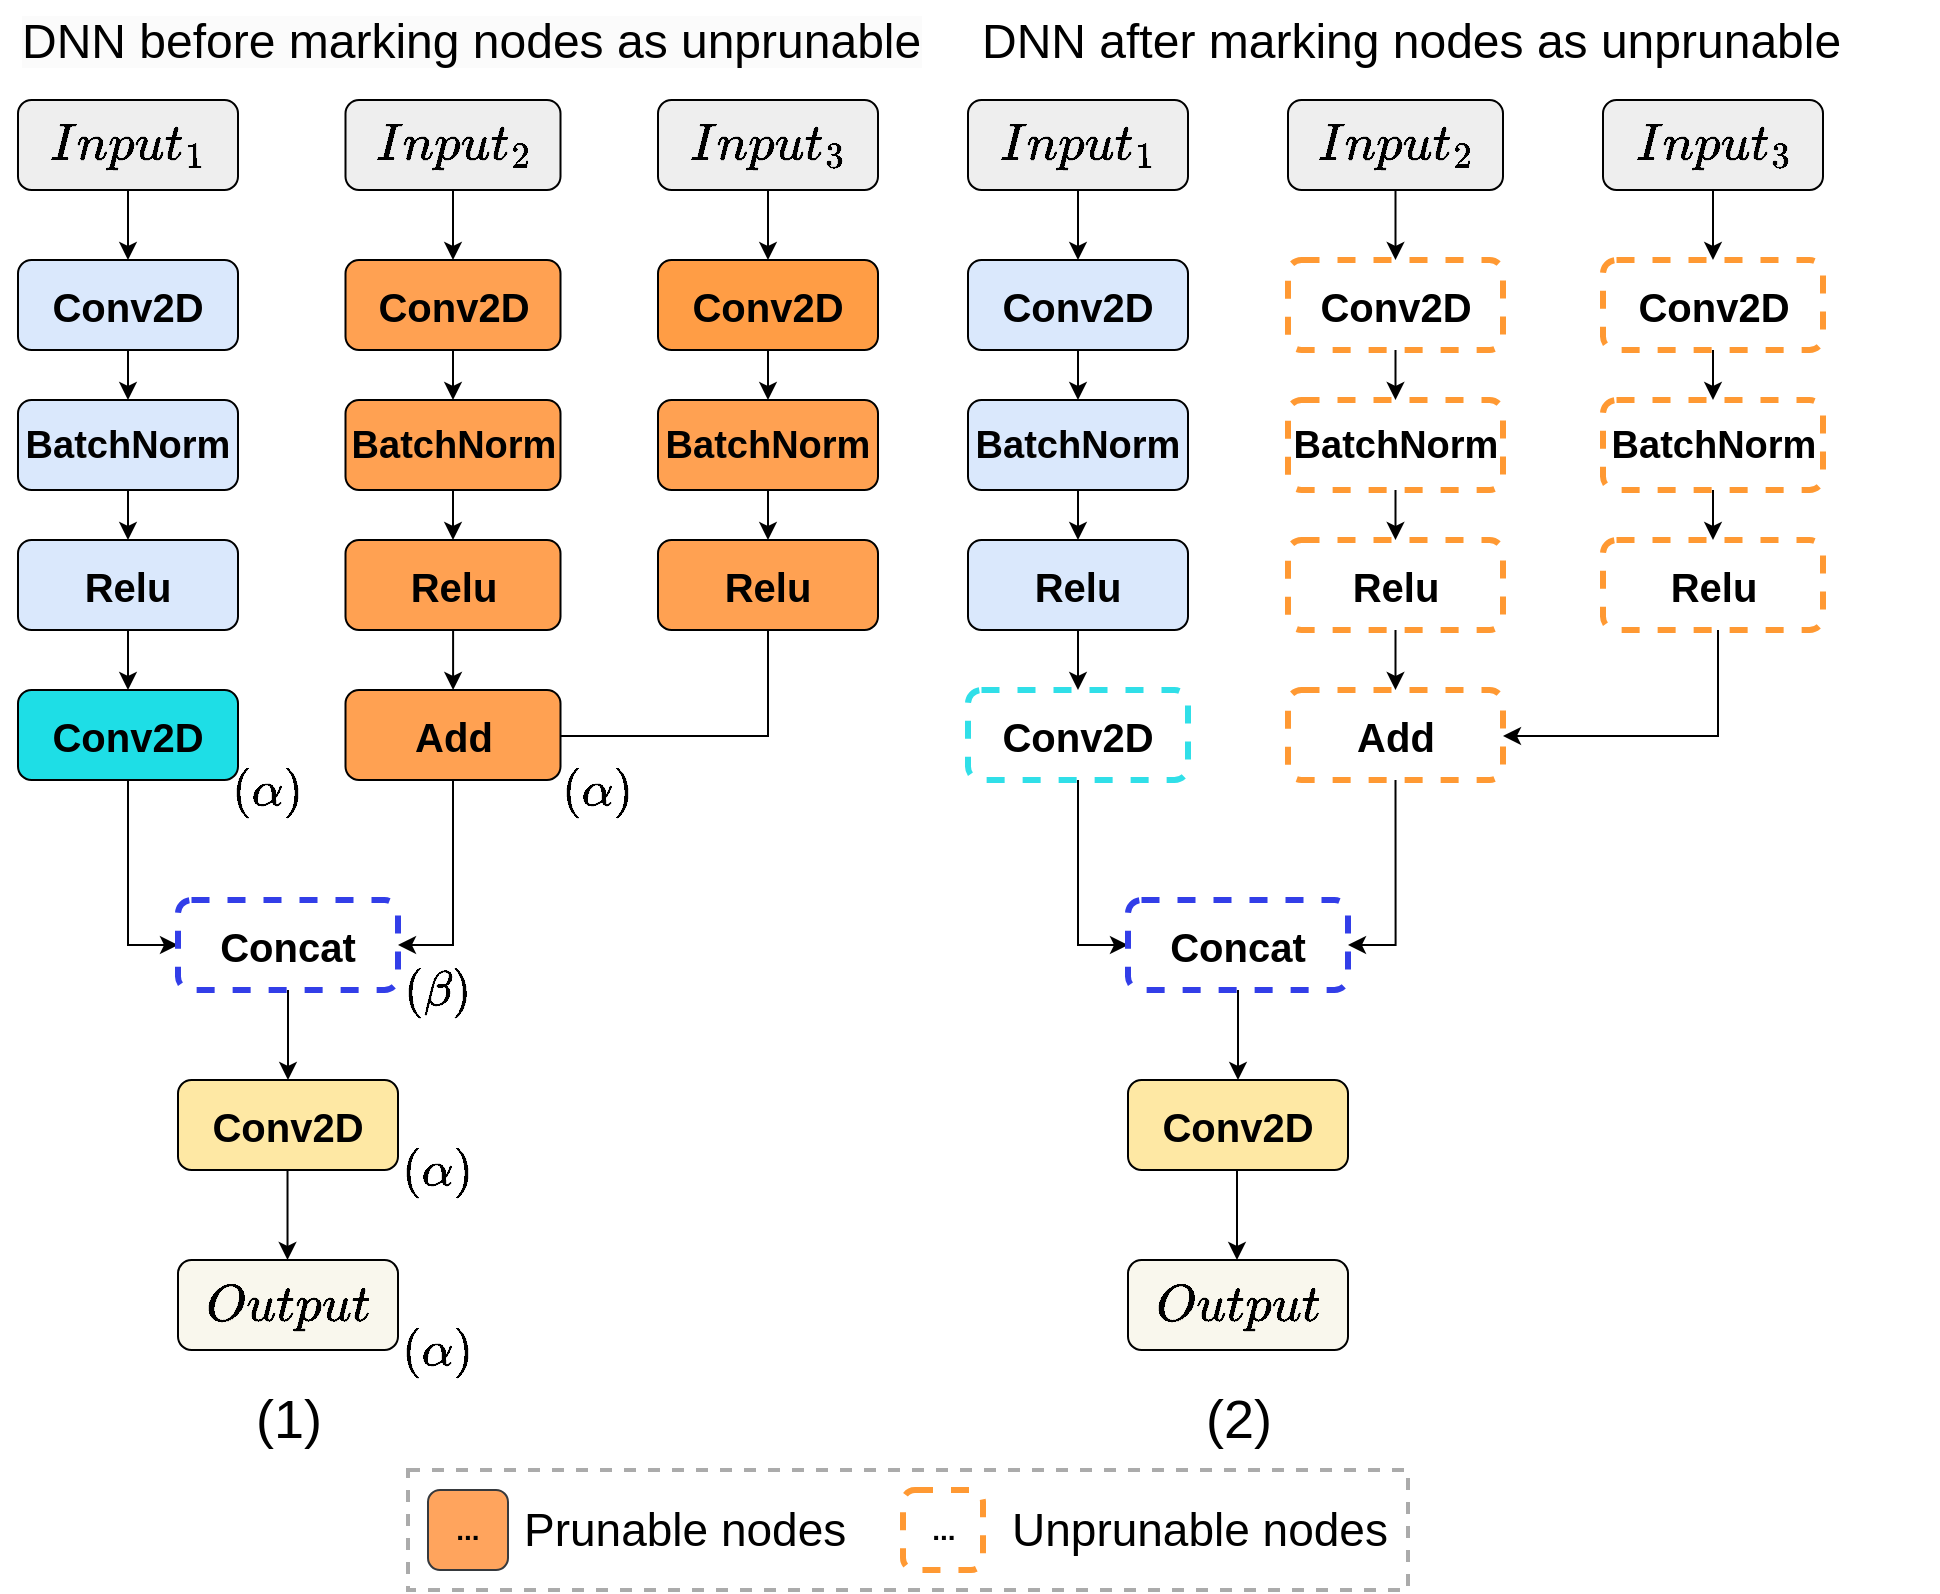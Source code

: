 <mxfile version="24.9.1">
  <diagram id="ZJDak00zEGOjQi6jF3bG" name="Page-2">
    <mxGraphModel dx="1179" dy="2231" grid="1" gridSize="10" guides="1" tooltips="1" connect="1" arrows="1" fold="1" page="1" pageScale="1" pageWidth="850" pageHeight="1100" math="1" shadow="0">
      <root>
        <mxCell id="0" />
        <mxCell id="1" parent="0" />
        <mxCell id="ZOJOGruup9VdM0CiwJ6L-7" value="" style="rounded=0;whiteSpace=wrap;html=1;dashed=1;strokeWidth=2;strokeColor=#ABABAB;" parent="1" vertex="1">
          <mxGeometry x="1270" y="725" width="500" height="60" as="geometry" />
        </mxCell>
        <mxCell id="_wHUnUOkOxb6r7a82sdS-2" style="edgeStyle=orthogonalEdgeStyle;rounded=0;orthogonalLoop=1;jettySize=auto;html=1;exitX=0.5;exitY=1;exitDx=0;exitDy=0;entryX=0.5;entryY=0;entryDx=0;entryDy=0;strokeColor=default;fontSize=22;" parent="1" source="_wHUnUOkOxb6r7a82sdS-3" target="_wHUnUOkOxb6r7a82sdS-5" edge="1">
          <mxGeometry relative="1" as="geometry" />
        </mxCell>
        <mxCell id="_wHUnUOkOxb6r7a82sdS-3" value="&lt;font style=&quot;font-size: 22px;&quot;&gt;&lt;b style=&quot;font-size: 22px;&quot;&gt;$$Input_1$$&lt;/b&gt;&lt;/font&gt;" style="rounded=1;whiteSpace=wrap;html=1;fillColor=#eeeeee;strokeColor=default;fontSize=22;" parent="1" vertex="1">
          <mxGeometry x="1075" y="40" width="110" height="45" as="geometry" />
        </mxCell>
        <mxCell id="_wHUnUOkOxb6r7a82sdS-4" style="edgeStyle=orthogonalEdgeStyle;rounded=0;orthogonalLoop=1;jettySize=auto;html=1;exitX=0.5;exitY=1;exitDx=0;exitDy=0;entryX=0.5;entryY=0;entryDx=0;entryDy=0;strokeColor=default;fontSize=22;" parent="1" source="_wHUnUOkOxb6r7a82sdS-5" target="_wHUnUOkOxb6r7a82sdS-7" edge="1">
          <mxGeometry relative="1" as="geometry" />
        </mxCell>
        <mxCell id="_wHUnUOkOxb6r7a82sdS-5" value="&lt;font style=&quot;font-size: 20px;&quot;&gt;&lt;b style=&quot;font-size: 20px;&quot;&gt;Conv2D&lt;/b&gt;&lt;/font&gt;" style="rounded=1;whiteSpace=wrap;html=1;fillColor=#dae8fc;strokeColor=default;fontSize=20;" parent="1" vertex="1">
          <mxGeometry x="1075" y="120" width="110" height="45" as="geometry" />
        </mxCell>
        <mxCell id="_wHUnUOkOxb6r7a82sdS-6" style="edgeStyle=orthogonalEdgeStyle;rounded=0;orthogonalLoop=1;jettySize=auto;html=1;exitX=0.5;exitY=1;exitDx=0;exitDy=0;entryX=0.5;entryY=0;entryDx=0;entryDy=0;strokeColor=default;fontSize=22;" parent="1" source="_wHUnUOkOxb6r7a82sdS-7" target="_wHUnUOkOxb6r7a82sdS-9" edge="1">
          <mxGeometry relative="1" as="geometry" />
        </mxCell>
        <mxCell id="_wHUnUOkOxb6r7a82sdS-7" value="&lt;font style=&quot;font-size: 19px;&quot;&gt;&lt;b style=&quot;font-size: 19px;&quot;&gt;BatchNorm&lt;/b&gt;&lt;/font&gt;" style="rounded=1;whiteSpace=wrap;html=1;fillColor=#dae8fc;strokeColor=default;fontSize=19;" parent="1" vertex="1">
          <mxGeometry x="1075" y="190" width="110" height="45" as="geometry" />
        </mxCell>
        <mxCell id="_wHUnUOkOxb6r7a82sdS-8" style="edgeStyle=orthogonalEdgeStyle;rounded=0;orthogonalLoop=1;jettySize=auto;html=1;entryX=0.5;entryY=0;entryDx=0;entryDy=0;strokeColor=default;" parent="1" source="_wHUnUOkOxb6r7a82sdS-9" target="_wHUnUOkOxb6r7a82sdS-11" edge="1">
          <mxGeometry relative="1" as="geometry" />
        </mxCell>
        <mxCell id="_wHUnUOkOxb6r7a82sdS-9" value="&lt;font style=&quot;font-size: 20px;&quot;&gt;&lt;b style=&quot;font-size: 20px;&quot;&gt;Relu&lt;/b&gt;&lt;/font&gt;" style="rounded=1;whiteSpace=wrap;html=1;fillColor=#dae8fc;strokeColor=default;fontSize=20;" parent="1" vertex="1">
          <mxGeometry x="1075" y="260" width="110" height="45" as="geometry" />
        </mxCell>
        <mxCell id="_wHUnUOkOxb6r7a82sdS-10" style="edgeStyle=orthogonalEdgeStyle;rounded=0;orthogonalLoop=1;jettySize=auto;html=1;entryX=0;entryY=0.5;entryDx=0;entryDy=0;" parent="1" source="_wHUnUOkOxb6r7a82sdS-11" target="_wHUnUOkOxb6r7a82sdS-13" edge="1">
          <mxGeometry relative="1" as="geometry" />
        </mxCell>
        <mxCell id="_wHUnUOkOxb6r7a82sdS-11" value="&lt;font style=&quot;font-size: 20px;&quot;&gt;&lt;b style=&quot;font-size: 20px;&quot;&gt;Conv2D&lt;/b&gt;&lt;/font&gt;" style="rounded=1;whiteSpace=wrap;html=1;fillColor=#1edee6;strokeColor=default;fontSize=20;" parent="1" vertex="1">
          <mxGeometry x="1075" y="335" width="110" height="45" as="geometry" />
        </mxCell>
        <mxCell id="_wHUnUOkOxb6r7a82sdS-12" style="edgeStyle=orthogonalEdgeStyle;rounded=0;orthogonalLoop=1;jettySize=auto;html=1;entryX=0.5;entryY=0;entryDx=0;entryDy=0;" parent="1" source="_wHUnUOkOxb6r7a82sdS-13" edge="1">
          <mxGeometry relative="1" as="geometry">
            <mxPoint x="1210" y="530" as="targetPoint" />
          </mxGeometry>
        </mxCell>
        <mxCell id="_wHUnUOkOxb6r7a82sdS-13" value="&lt;font style=&quot;font-size: 20px;&quot;&gt;&lt;b style=&quot;font-size: 20px;&quot;&gt;Concat&lt;/b&gt;&lt;/font&gt;" style="rounded=1;whiteSpace=wrap;html=1;fillColor=none;strokeColor=#323ee8;strokeWidth=3;dashed=1;fontSize=20;" parent="1" vertex="1">
          <mxGeometry x="1155" y="440" width="110" height="45" as="geometry" />
        </mxCell>
        <mxCell id="_wHUnUOkOxb6r7a82sdS-14" style="edgeStyle=orthogonalEdgeStyle;rounded=0;orthogonalLoop=1;jettySize=auto;html=1;exitX=0.5;exitY=1;exitDx=0;exitDy=0;entryX=0.5;entryY=0;entryDx=0;entryDy=0;strokeColor=default;fontSize=22;" parent="1" source="_wHUnUOkOxb6r7a82sdS-15" target="_wHUnUOkOxb6r7a82sdS-17" edge="1">
          <mxGeometry relative="1" as="geometry" />
        </mxCell>
        <mxCell id="_wHUnUOkOxb6r7a82sdS-15" value="&lt;font style=&quot;font-size: 22px;&quot;&gt;&lt;b style=&quot;font-size: 22px;&quot;&gt;$$Input_2$$&lt;/b&gt;&lt;/font&gt;" style="rounded=1;whiteSpace=wrap;html=1;fillColor=#eeeeee;strokeColor=default;fontSize=22;" parent="1" vertex="1">
          <mxGeometry x="1238.75" y="40" width="107.5" height="45" as="geometry" />
        </mxCell>
        <mxCell id="_wHUnUOkOxb6r7a82sdS-16" style="edgeStyle=orthogonalEdgeStyle;rounded=0;orthogonalLoop=1;jettySize=auto;html=1;exitX=0.5;exitY=1;exitDx=0;exitDy=0;entryX=0.5;entryY=0;entryDx=0;entryDy=0;strokeColor=default;fontSize=22;" parent="1" source="_wHUnUOkOxb6r7a82sdS-17" target="_wHUnUOkOxb6r7a82sdS-19" edge="1">
          <mxGeometry relative="1" as="geometry" />
        </mxCell>
        <mxCell id="_wHUnUOkOxb6r7a82sdS-17" value="&lt;font style=&quot;font-size: 20px;&quot;&gt;&lt;b style=&quot;font-size: 20px;&quot;&gt;Conv2D&lt;/b&gt;&lt;/font&gt;" style="rounded=1;whiteSpace=wrap;html=1;fillColor=#ffa152;strokeColor=default;fontSize=20;" parent="1" vertex="1">
          <mxGeometry x="1238.75" y="120" width="107.5" height="45" as="geometry" />
        </mxCell>
        <mxCell id="_wHUnUOkOxb6r7a82sdS-18" style="edgeStyle=orthogonalEdgeStyle;rounded=0;orthogonalLoop=1;jettySize=auto;html=1;exitX=0.5;exitY=1;exitDx=0;exitDy=0;entryX=0.5;entryY=0;entryDx=0;entryDy=0;strokeColor=default;fontSize=22;" parent="1" source="_wHUnUOkOxb6r7a82sdS-19" target="_wHUnUOkOxb6r7a82sdS-21" edge="1">
          <mxGeometry relative="1" as="geometry" />
        </mxCell>
        <mxCell id="_wHUnUOkOxb6r7a82sdS-19" value="&lt;font style=&quot;font-size: 19px;&quot;&gt;&lt;b style=&quot;font-size: 19px;&quot;&gt;BatchNorm&lt;/b&gt;&lt;/font&gt;" style="rounded=1;whiteSpace=wrap;html=1;fillColor=#ffa152;strokeColor=default;fontSize=19;" parent="1" vertex="1">
          <mxGeometry x="1238.75" y="190" width="107.5" height="45" as="geometry" />
        </mxCell>
        <mxCell id="_wHUnUOkOxb6r7a82sdS-20" style="edgeStyle=orthogonalEdgeStyle;rounded=0;orthogonalLoop=1;jettySize=auto;html=1;strokeColor=default;" parent="1" source="_wHUnUOkOxb6r7a82sdS-21" target="_wHUnUOkOxb6r7a82sdS-31" edge="1">
          <mxGeometry relative="1" as="geometry">
            <mxPoint x="1292.5" y="345" as="targetPoint" />
          </mxGeometry>
        </mxCell>
        <mxCell id="_wHUnUOkOxb6r7a82sdS-21" value="&lt;font style=&quot;font-size: 20px;&quot;&gt;&lt;b style=&quot;font-size: 20px;&quot;&gt;Relu&lt;/b&gt;&lt;/font&gt;" style="rounded=1;whiteSpace=wrap;html=1;fillColor=#ffa152;strokeColor=default;fontSize=20;" parent="1" vertex="1">
          <mxGeometry x="1238.75" y="260" width="107.5" height="45" as="geometry" />
        </mxCell>
        <mxCell id="_wHUnUOkOxb6r7a82sdS-22" style="edgeStyle=orthogonalEdgeStyle;rounded=0;orthogonalLoop=1;jettySize=auto;html=1;exitX=0.5;exitY=1;exitDx=0;exitDy=0;entryX=0.5;entryY=0;entryDx=0;entryDy=0;strokeColor=default;fontSize=22;" parent="1" source="_wHUnUOkOxb6r7a82sdS-23" target="_wHUnUOkOxb6r7a82sdS-25" edge="1">
          <mxGeometry relative="1" as="geometry" />
        </mxCell>
        <mxCell id="_wHUnUOkOxb6r7a82sdS-23" value="&lt;font style=&quot;font-size: 22px;&quot;&gt;&lt;b style=&quot;font-size: 22px;&quot;&gt;$$Input_3$$&lt;/b&gt;&lt;/font&gt;" style="rounded=1;whiteSpace=wrap;html=1;fillColor=#eeeeee;strokeColor=default;fontSize=22;" parent="1" vertex="1">
          <mxGeometry x="1395" y="40" width="110" height="45" as="geometry" />
        </mxCell>
        <mxCell id="_wHUnUOkOxb6r7a82sdS-24" style="edgeStyle=orthogonalEdgeStyle;rounded=0;orthogonalLoop=1;jettySize=auto;html=1;exitX=0.5;exitY=1;exitDx=0;exitDy=0;entryX=0.5;entryY=0;entryDx=0;entryDy=0;strokeColor=default;fontSize=22;" parent="1" source="_wHUnUOkOxb6r7a82sdS-25" target="_wHUnUOkOxb6r7a82sdS-27" edge="1">
          <mxGeometry relative="1" as="geometry" />
        </mxCell>
        <mxCell id="_wHUnUOkOxb6r7a82sdS-25" value="&lt;font style=&quot;font-size: 20px;&quot;&gt;&lt;b style=&quot;font-size: 20px;&quot;&gt;Conv2D&lt;/b&gt;&lt;/font&gt;" style="rounded=1;whiteSpace=wrap;html=1;fillColor=#ff9d45;strokeColor=default;fontSize=20;" parent="1" vertex="1">
          <mxGeometry x="1395" y="120" width="110" height="45" as="geometry" />
        </mxCell>
        <mxCell id="_wHUnUOkOxb6r7a82sdS-26" style="edgeStyle=orthogonalEdgeStyle;rounded=0;orthogonalLoop=1;jettySize=auto;html=1;exitX=0.5;exitY=1;exitDx=0;exitDy=0;entryX=0.5;entryY=0;entryDx=0;entryDy=0;strokeColor=default;fontSize=22;" parent="1" source="_wHUnUOkOxb6r7a82sdS-27" target="_wHUnUOkOxb6r7a82sdS-29" edge="1">
          <mxGeometry relative="1" as="geometry" />
        </mxCell>
        <mxCell id="_wHUnUOkOxb6r7a82sdS-27" value="&lt;font style=&quot;font-size: 19px;&quot;&gt;&lt;b style=&quot;font-size: 19px;&quot;&gt;BatchNorm&lt;/b&gt;&lt;/font&gt;" style="rounded=1;whiteSpace=wrap;html=1;fillColor=#ffa152;strokeColor=default;fontSize=19;" parent="1" vertex="1">
          <mxGeometry x="1395" y="190" width="110" height="45" as="geometry" />
        </mxCell>
        <mxCell id="_wHUnUOkOxb6r7a82sdS-28" style="edgeStyle=orthogonalEdgeStyle;rounded=0;orthogonalLoop=1;jettySize=auto;html=1;entryX=1;entryY=0.5;entryDx=0;entryDy=0;strokeColor=default;" parent="1" source="_wHUnUOkOxb6r7a82sdS-29" target="_wHUnUOkOxb6r7a82sdS-31" edge="1">
          <mxGeometry relative="1" as="geometry">
            <mxPoint x="1305" y="357.5" as="targetPoint" />
            <Array as="points">
              <mxPoint x="1450" y="358" />
              <mxPoint x="1343" y="358" />
            </Array>
          </mxGeometry>
        </mxCell>
        <mxCell id="_wHUnUOkOxb6r7a82sdS-29" value="&lt;font style=&quot;font-size: 20px;&quot;&gt;&lt;b style=&quot;font-size: 20px;&quot;&gt;Relu&lt;/b&gt;&lt;/font&gt;" style="rounded=1;whiteSpace=wrap;html=1;fillColor=#ffa152;strokeColor=default;fontSize=20;" parent="1" vertex="1">
          <mxGeometry x="1395" y="260" width="110" height="45" as="geometry" />
        </mxCell>
        <mxCell id="_wHUnUOkOxb6r7a82sdS-30" style="edgeStyle=orthogonalEdgeStyle;rounded=0;orthogonalLoop=1;jettySize=auto;html=1;exitX=0.5;exitY=1;exitDx=0;exitDy=0;entryX=1;entryY=0.5;entryDx=0;entryDy=0;" parent="1" source="_wHUnUOkOxb6r7a82sdS-31" target="_wHUnUOkOxb6r7a82sdS-13" edge="1">
          <mxGeometry relative="1" as="geometry" />
        </mxCell>
        <mxCell id="_wHUnUOkOxb6r7a82sdS-31" value="&lt;font style=&quot;font-size: 20px;&quot;&gt;&lt;b style=&quot;font-size: 20px;&quot;&gt;Add&lt;/b&gt;&lt;/font&gt;" style="rounded=1;whiteSpace=wrap;html=1;fillColor=#ffa152;strokeColor=default;fontSize=20;" parent="1" vertex="1">
          <mxGeometry x="1238.75" y="335" width="107.5" height="45" as="geometry" />
        </mxCell>
        <mxCell id="JLplLcuvt1eEUsk-3vQW-2" style="edgeStyle=orthogonalEdgeStyle;rounded=0;orthogonalLoop=1;jettySize=auto;html=1;exitX=0.5;exitY=1;exitDx=0;exitDy=0;entryX=0.5;entryY=0;entryDx=0;entryDy=0;fontSize=22;" parent="1" source="JLplLcuvt1eEUsk-3vQW-3" target="JLplLcuvt1eEUsk-3vQW-5" edge="1">
          <mxGeometry relative="1" as="geometry" />
        </mxCell>
        <mxCell id="JLplLcuvt1eEUsk-3vQW-3" value="&lt;font style=&quot;font-size: 22px;&quot;&gt;&lt;b style=&quot;font-size: 22px;&quot;&gt;$$Input_1$$&lt;/b&gt;&lt;/font&gt;" style="rounded=1;whiteSpace=wrap;html=1;fillColor=#eeeeee;strokeColor=default;fontSize=22;" parent="1" vertex="1">
          <mxGeometry x="1550" y="40" width="110" height="45" as="geometry" />
        </mxCell>
        <mxCell id="JLplLcuvt1eEUsk-3vQW-4" style="edgeStyle=orthogonalEdgeStyle;rounded=0;orthogonalLoop=1;jettySize=auto;html=1;exitX=0.5;exitY=1;exitDx=0;exitDy=0;entryX=0.5;entryY=0;entryDx=0;entryDy=0;fontSize=22;" parent="1" source="JLplLcuvt1eEUsk-3vQW-5" target="JLplLcuvt1eEUsk-3vQW-7" edge="1">
          <mxGeometry relative="1" as="geometry" />
        </mxCell>
        <mxCell id="JLplLcuvt1eEUsk-3vQW-5" value="&lt;font style=&quot;font-size: 20px;&quot;&gt;&lt;b style=&quot;font-size: 20px;&quot;&gt;Conv2D&lt;/b&gt;&lt;/font&gt;" style="rounded=1;whiteSpace=wrap;html=1;fillColor=#dae8fc;strokeColor=default;fontSize=20;" parent="1" vertex="1">
          <mxGeometry x="1550" y="120" width="110" height="45" as="geometry" />
        </mxCell>
        <mxCell id="JLplLcuvt1eEUsk-3vQW-6" style="edgeStyle=orthogonalEdgeStyle;rounded=0;orthogonalLoop=1;jettySize=auto;html=1;exitX=0.5;exitY=1;exitDx=0;exitDy=0;entryX=0.5;entryY=0;entryDx=0;entryDy=0;fontSize=22;" parent="1" source="JLplLcuvt1eEUsk-3vQW-7" target="JLplLcuvt1eEUsk-3vQW-9" edge="1">
          <mxGeometry relative="1" as="geometry" />
        </mxCell>
        <mxCell id="JLplLcuvt1eEUsk-3vQW-7" value="&lt;font style=&quot;font-size: 19px;&quot;&gt;&lt;b style=&quot;font-size: 19px;&quot;&gt;BatchNorm&lt;/b&gt;&lt;/font&gt;" style="rounded=1;whiteSpace=wrap;html=1;fillColor=#dae8fc;strokeColor=default;fontSize=19;" parent="1" vertex="1">
          <mxGeometry x="1550" y="190" width="110" height="45" as="geometry" />
        </mxCell>
        <mxCell id="JLplLcuvt1eEUsk-3vQW-8" style="edgeStyle=orthogonalEdgeStyle;rounded=0;orthogonalLoop=1;jettySize=auto;html=1;entryX=0.5;entryY=0;entryDx=0;entryDy=0;" parent="1" source="JLplLcuvt1eEUsk-3vQW-9" target="JLplLcuvt1eEUsk-3vQW-11" edge="1">
          <mxGeometry relative="1" as="geometry" />
        </mxCell>
        <mxCell id="JLplLcuvt1eEUsk-3vQW-9" value="&lt;font style=&quot;font-size: 20px;&quot;&gt;&lt;b style=&quot;font-size: 20px;&quot;&gt;Relu&lt;/b&gt;&lt;/font&gt;" style="rounded=1;whiteSpace=wrap;html=1;fillColor=#dae8fc;strokeColor=default;fontSize=20;" parent="1" vertex="1">
          <mxGeometry x="1550" y="260" width="110" height="45" as="geometry" />
        </mxCell>
        <mxCell id="JLplLcuvt1eEUsk-3vQW-10" style="edgeStyle=orthogonalEdgeStyle;rounded=0;orthogonalLoop=1;jettySize=auto;html=1;entryX=0;entryY=0.5;entryDx=0;entryDy=0;" parent="1" source="JLplLcuvt1eEUsk-3vQW-11" target="JLplLcuvt1eEUsk-3vQW-13" edge="1">
          <mxGeometry relative="1" as="geometry" />
        </mxCell>
        <mxCell id="JLplLcuvt1eEUsk-3vQW-11" value="&lt;font style=&quot;font-size: 20px;&quot;&gt;&lt;b style=&quot;font-size: 20px;&quot;&gt;Conv2D&lt;/b&gt;&lt;/font&gt;" style="rounded=1;whiteSpace=wrap;html=1;fillColor=none;strokeColor=#30dfe8;strokeWidth=3;dashed=1;fontSize=20;" parent="1" vertex="1">
          <mxGeometry x="1550" y="335" width="110" height="45" as="geometry" />
        </mxCell>
        <mxCell id="JLplLcuvt1eEUsk-3vQW-12" style="edgeStyle=orthogonalEdgeStyle;rounded=0;orthogonalLoop=1;jettySize=auto;html=1;entryX=0.5;entryY=0;entryDx=0;entryDy=0;" parent="1" source="JLplLcuvt1eEUsk-3vQW-13" edge="1">
          <mxGeometry relative="1" as="geometry">
            <mxPoint x="1685" y="530" as="targetPoint" />
          </mxGeometry>
        </mxCell>
        <mxCell id="JLplLcuvt1eEUsk-3vQW-13" value="&lt;font style=&quot;font-size: 20px;&quot;&gt;&lt;b style=&quot;font-size: 20px;&quot;&gt;Concat&lt;/b&gt;&lt;/font&gt;" style="rounded=1;whiteSpace=wrap;html=1;fillColor=none;strokeColor=#323ee8;dashed=1;strokeWidth=3;fontSize=20;" parent="1" vertex="1">
          <mxGeometry x="1630" y="440" width="110" height="45" as="geometry" />
        </mxCell>
        <mxCell id="JLplLcuvt1eEUsk-3vQW-14" style="edgeStyle=orthogonalEdgeStyle;rounded=0;orthogonalLoop=1;jettySize=auto;html=1;exitX=0.5;exitY=1;exitDx=0;exitDy=0;entryX=0.5;entryY=0;entryDx=0;entryDy=0;fontSize=22;" parent="1" source="JLplLcuvt1eEUsk-3vQW-15" target="JLplLcuvt1eEUsk-3vQW-17" edge="1">
          <mxGeometry relative="1" as="geometry" />
        </mxCell>
        <mxCell id="JLplLcuvt1eEUsk-3vQW-15" value="&lt;font style=&quot;font-size: 22px;&quot;&gt;&lt;b style=&quot;font-size: 22px;&quot;&gt;$$Input_2$$&lt;/b&gt;&lt;/font&gt;" style="rounded=1;whiteSpace=wrap;html=1;fillColor=#eeeeee;strokeColor=default;fontSize=22;" parent="1" vertex="1">
          <mxGeometry x="1710" y="40" width="107.5" height="45" as="geometry" />
        </mxCell>
        <mxCell id="JLplLcuvt1eEUsk-3vQW-16" style="edgeStyle=orthogonalEdgeStyle;rounded=0;orthogonalLoop=1;jettySize=auto;html=1;exitX=0.5;exitY=1;exitDx=0;exitDy=0;entryX=0.5;entryY=0;entryDx=0;entryDy=0;fontSize=22;" parent="1" source="JLplLcuvt1eEUsk-3vQW-17" target="JLplLcuvt1eEUsk-3vQW-19" edge="1">
          <mxGeometry relative="1" as="geometry" />
        </mxCell>
        <mxCell id="JLplLcuvt1eEUsk-3vQW-17" value="&lt;font style=&quot;font-size: 20px;&quot;&gt;&lt;b style=&quot;font-size: 20px;&quot;&gt;Conv2D&lt;/b&gt;&lt;/font&gt;" style="rounded=1;whiteSpace=wrap;html=1;fillColor=none;strokeColor=#FF9933;dashed=1;strokeWidth=3;fontSize=20;" parent="1" vertex="1">
          <mxGeometry x="1710" y="120" width="107.5" height="45" as="geometry" />
        </mxCell>
        <mxCell id="JLplLcuvt1eEUsk-3vQW-18" style="edgeStyle=orthogonalEdgeStyle;rounded=0;orthogonalLoop=1;jettySize=auto;html=1;exitX=0.5;exitY=1;exitDx=0;exitDy=0;entryX=0.5;entryY=0;entryDx=0;entryDy=0;fontSize=22;" parent="1" source="JLplLcuvt1eEUsk-3vQW-19" target="JLplLcuvt1eEUsk-3vQW-21" edge="1">
          <mxGeometry relative="1" as="geometry" />
        </mxCell>
        <mxCell id="JLplLcuvt1eEUsk-3vQW-19" value="&lt;font style=&quot;font-size: 19px;&quot;&gt;&lt;b style=&quot;font-size: 19px;&quot;&gt;BatchNorm&lt;/b&gt;&lt;/font&gt;" style="rounded=1;whiteSpace=wrap;html=1;fillColor=none;strokeColor=#FF9933;dashed=1;strokeWidth=3;fontSize=19;" parent="1" vertex="1">
          <mxGeometry x="1710" y="190" width="107.5" height="45" as="geometry" />
        </mxCell>
        <mxCell id="JLplLcuvt1eEUsk-3vQW-20" style="edgeStyle=orthogonalEdgeStyle;rounded=0;orthogonalLoop=1;jettySize=auto;html=1;" parent="1" source="JLplLcuvt1eEUsk-3vQW-21" target="JLplLcuvt1eEUsk-3vQW-31" edge="1">
          <mxGeometry relative="1" as="geometry">
            <mxPoint x="1767.5" y="345" as="targetPoint" />
          </mxGeometry>
        </mxCell>
        <mxCell id="JLplLcuvt1eEUsk-3vQW-21" value="&lt;font style=&quot;font-size: 20px;&quot;&gt;&lt;b style=&quot;font-size: 20px;&quot;&gt;Relu&lt;/b&gt;&lt;/font&gt;" style="rounded=1;whiteSpace=wrap;html=1;fillColor=none;strokeColor=#FF9933;dashed=1;strokeWidth=3;fontSize=20;" parent="1" vertex="1">
          <mxGeometry x="1710" y="260" width="107.5" height="45" as="geometry" />
        </mxCell>
        <mxCell id="JLplLcuvt1eEUsk-3vQW-22" style="edgeStyle=orthogonalEdgeStyle;rounded=0;orthogonalLoop=1;jettySize=auto;html=1;exitX=0.5;exitY=1;exitDx=0;exitDy=0;entryX=0.5;entryY=0;entryDx=0;entryDy=0;fontSize=22;" parent="1" source="JLplLcuvt1eEUsk-3vQW-23" target="JLplLcuvt1eEUsk-3vQW-25" edge="1">
          <mxGeometry relative="1" as="geometry" />
        </mxCell>
        <mxCell id="JLplLcuvt1eEUsk-3vQW-23" value="&lt;font style=&quot;font-size: 22px;&quot;&gt;&lt;b style=&quot;font-size: 22px;&quot;&gt;$$Input_3$$&lt;/b&gt;&lt;/font&gt;" style="rounded=1;whiteSpace=wrap;html=1;fillColor=#eeeeee;strokeColor=default;fontSize=22;" parent="1" vertex="1">
          <mxGeometry x="1867.5" y="40" width="110" height="45" as="geometry" />
        </mxCell>
        <mxCell id="JLplLcuvt1eEUsk-3vQW-24" style="edgeStyle=orthogonalEdgeStyle;rounded=0;orthogonalLoop=1;jettySize=auto;html=1;exitX=0.5;exitY=1;exitDx=0;exitDy=0;entryX=0.5;entryY=0;entryDx=0;entryDy=0;fontSize=22;" parent="1" source="JLplLcuvt1eEUsk-3vQW-25" target="JLplLcuvt1eEUsk-3vQW-27" edge="1">
          <mxGeometry relative="1" as="geometry" />
        </mxCell>
        <mxCell id="JLplLcuvt1eEUsk-3vQW-25" value="&lt;font style=&quot;font-size: 20px;&quot;&gt;&lt;b style=&quot;font-size: 20px;&quot;&gt;Conv2D&lt;/b&gt;&lt;/font&gt;" style="rounded=1;whiteSpace=wrap;html=1;fillColor=none;strokeColor=#FF9933;dashed=1;strokeWidth=3;fontSize=20;" parent="1" vertex="1">
          <mxGeometry x="1867.5" y="120" width="110" height="45" as="geometry" />
        </mxCell>
        <mxCell id="JLplLcuvt1eEUsk-3vQW-26" style="edgeStyle=orthogonalEdgeStyle;rounded=0;orthogonalLoop=1;jettySize=auto;html=1;exitX=0.5;exitY=1;exitDx=0;exitDy=0;entryX=0.5;entryY=0;entryDx=0;entryDy=0;fontSize=22;" parent="1" source="JLplLcuvt1eEUsk-3vQW-27" target="JLplLcuvt1eEUsk-3vQW-29" edge="1">
          <mxGeometry relative="1" as="geometry" />
        </mxCell>
        <mxCell id="JLplLcuvt1eEUsk-3vQW-27" value="&lt;font style=&quot;font-size: 19px;&quot;&gt;&lt;b style=&quot;font-size: 19px;&quot;&gt;BatchNorm&lt;/b&gt;&lt;/font&gt;" style="rounded=1;whiteSpace=wrap;html=1;fillColor=none;strokeColor=#FF9933;dashed=1;strokeWidth=3;fontSize=19;" parent="1" vertex="1">
          <mxGeometry x="1867.5" y="190" width="110" height="45" as="geometry" />
        </mxCell>
        <mxCell id="JLplLcuvt1eEUsk-3vQW-28" style="edgeStyle=orthogonalEdgeStyle;rounded=0;orthogonalLoop=1;jettySize=auto;html=1;entryX=1;entryY=0.5;entryDx=0;entryDy=0;" parent="1" source="JLplLcuvt1eEUsk-3vQW-29" target="JLplLcuvt1eEUsk-3vQW-31" edge="1">
          <mxGeometry relative="1" as="geometry">
            <mxPoint x="1780" y="357.5" as="targetPoint" />
            <Array as="points">
              <mxPoint x="1925" y="358" />
              <mxPoint x="1818" y="358" />
            </Array>
          </mxGeometry>
        </mxCell>
        <mxCell id="JLplLcuvt1eEUsk-3vQW-29" value="&lt;font style=&quot;font-size: 20px;&quot;&gt;&lt;b style=&quot;font-size: 20px;&quot;&gt;Relu&lt;/b&gt;&lt;/font&gt;" style="rounded=1;whiteSpace=wrap;html=1;fillColor=none;strokeColor=#FF9933;dashed=1;strokeWidth=3;fontSize=20;" parent="1" vertex="1">
          <mxGeometry x="1867.5" y="260" width="110" height="45" as="geometry" />
        </mxCell>
        <mxCell id="JLplLcuvt1eEUsk-3vQW-30" style="edgeStyle=orthogonalEdgeStyle;rounded=0;orthogonalLoop=1;jettySize=auto;html=1;exitX=0.5;exitY=1;exitDx=0;exitDy=0;entryX=1;entryY=0.5;entryDx=0;entryDy=0;" parent="1" source="JLplLcuvt1eEUsk-3vQW-31" target="JLplLcuvt1eEUsk-3vQW-13" edge="1">
          <mxGeometry relative="1" as="geometry" />
        </mxCell>
        <mxCell id="JLplLcuvt1eEUsk-3vQW-31" value="&lt;font style=&quot;font-size: 20px;&quot;&gt;&lt;b style=&quot;font-size: 20px;&quot;&gt;Add&lt;/b&gt;&lt;/font&gt;" style="rounded=1;whiteSpace=wrap;html=1;fillColor=none;strokeColor=#FF9933;strokeWidth=3;dashed=1;fontSize=20;" parent="1" vertex="1">
          <mxGeometry x="1710" y="335" width="107.5" height="45" as="geometry" />
        </mxCell>
        <mxCell id="SUDPTB7_8HrII01Jo1Mr-3" value="&lt;font style=&quot;font-size: 27px;&quot;&gt;(2)&lt;/font&gt;" style="text;html=1;align=center;verticalAlign=middle;resizable=0;points=[];autosize=1;strokeColor=none;fillColor=none;" parent="1" vertex="1">
          <mxGeometry x="1655" y="675" width="60" height="50" as="geometry" />
        </mxCell>
        <mxCell id="SUDPTB7_8HrII01Jo1Mr-4" value="&lt;font style=&quot;font-size: 22px;&quot;&gt;&lt;b style=&quot;font-size: 22px;&quot;&gt;$$Output$$&lt;/b&gt;&lt;/font&gt;" style="rounded=1;whiteSpace=wrap;html=1;fillColor=#f9f7ed;strokeColor=default;fontSize=22;" parent="1" vertex="1">
          <mxGeometry x="1155" y="620" width="110" height="45" as="geometry" />
        </mxCell>
        <mxCell id="SUDPTB7_8HrII01Jo1Mr-5" value="&lt;font style=&quot;font-size: 27px;&quot;&gt;(1)&lt;/font&gt;" style="text;html=1;align=center;verticalAlign=middle;resizable=0;points=[];autosize=1;strokeColor=none;fillColor=none;" parent="1" vertex="1">
          <mxGeometry x="1180" y="675" width="60" height="50" as="geometry" />
        </mxCell>
        <mxCell id="SUDPTB7_8HrII01Jo1Mr-6" style="edgeStyle=orthogonalEdgeStyle;rounded=0;orthogonalLoop=1;jettySize=auto;html=1;entryX=0.5;entryY=0;entryDx=0;entryDy=0;" parent="1" edge="1">
          <mxGeometry relative="1" as="geometry">
            <mxPoint x="1209.76" y="620" as="targetPoint" />
            <mxPoint x="1209.76" y="575" as="sourcePoint" />
          </mxGeometry>
        </mxCell>
        <mxCell id="SUDPTB7_8HrII01Jo1Mr-7" value="&lt;font style=&quot;font-size: 22px;&quot;&gt;&lt;b style=&quot;font-size: 22px;&quot;&gt;$$Output$$&lt;/b&gt;&lt;/font&gt;" style="rounded=1;whiteSpace=wrap;html=1;fillColor=#f9f7ed;strokeColor=default;fontSize=22;" parent="1" vertex="1">
          <mxGeometry x="1630" y="620" width="110" height="45" as="geometry" />
        </mxCell>
        <mxCell id="SUDPTB7_8HrII01Jo1Mr-9" style="edgeStyle=orthogonalEdgeStyle;rounded=0;orthogonalLoop=1;jettySize=auto;html=1;entryX=0.5;entryY=0;entryDx=0;entryDy=0;" parent="1" edge="1">
          <mxGeometry relative="1" as="geometry">
            <mxPoint x="1684.5" y="620" as="targetPoint" />
            <mxPoint x="1684.5" y="575" as="sourcePoint" />
          </mxGeometry>
        </mxCell>
        <mxCell id="SUDPTB7_8HrII01Jo1Mr-10" value="&lt;font style=&quot;font-size: 20px;&quot;&gt;&lt;b style=&quot;font-size: 20px;&quot;&gt;Conv2D&lt;/b&gt;&lt;/font&gt;" style="rounded=1;whiteSpace=wrap;html=1;fillColor=#fee8a4;strokeColor=default;fontSize=20;" parent="1" vertex="1">
          <mxGeometry x="1155" y="530" width="110" height="45" as="geometry" />
        </mxCell>
        <mxCell id="SUDPTB7_8HrII01Jo1Mr-12" value="&lt;font style=&quot;font-size: 20px;&quot;&gt;&lt;b style=&quot;font-size: 20px;&quot;&gt;Conv2D&lt;/b&gt;&lt;/font&gt;" style="rounded=1;whiteSpace=wrap;html=1;fillColor=#fee8a4;strokeColor=default;fontSize=20;" parent="1" vertex="1">
          <mxGeometry x="1630" y="530" width="110" height="45" as="geometry" />
        </mxCell>
        <mxCell id="ZOJOGruup9VdM0CiwJ6L-2" value="&lt;font style=&quot;font-size: 14px;&quot;&gt;&lt;b&gt;...&lt;/b&gt;&lt;/font&gt;" style="rounded=1;whiteSpace=wrap;html=1;fillColor=#ffa45d;strokeColor=#36393d;" parent="1" vertex="1">
          <mxGeometry x="1280" y="735" width="40" height="40" as="geometry" />
        </mxCell>
        <mxCell id="ZOJOGruup9VdM0CiwJ6L-4" value="&lt;font style=&quot;font-size: 14px;&quot;&gt;&lt;b&gt;...&lt;/b&gt;&lt;/font&gt;" style="rounded=1;whiteSpace=wrap;html=1;fillColor=none;strokeColor=#FF9933;strokeWidth=3;dashed=1;" parent="1" vertex="1">
          <mxGeometry x="1517.5" y="735" width="40" height="40" as="geometry" />
        </mxCell>
        <mxCell id="ZOJOGruup9VdM0CiwJ6L-5" value="Unprunable nodes" style="text;whiteSpace=wrap;html=1;fontSize=23;" parent="1" vertex="1">
          <mxGeometry x="1570" y="735" width="210" height="35" as="geometry" />
        </mxCell>
        <mxCell id="ZOJOGruup9VdM0CiwJ6L-6" value="&lt;font style=&quot;font-size: 23px;&quot;&gt;Prunable nodes&lt;/font&gt;" style="text;whiteSpace=wrap;html=1;fontSize=23;" parent="1" vertex="1">
          <mxGeometry x="1326.25" y="735" width="180" height="35" as="geometry" />
        </mxCell>
        <mxCell id="ZOJOGruup9VdM0CiwJ6L-8" value="&lt;span style=&quot;color: rgb(0, 0, 0); font-family: Helvetica; font-style: normal; font-variant-ligatures: normal; font-variant-caps: normal; font-weight: 400; letter-spacing: normal; orphans: 2; text-align: left; text-indent: 0px; text-transform: none; widows: 2; word-spacing: 0px; -webkit-text-stroke-width: 0px; white-space: normal; background-color: rgb(251, 251, 251); text-decoration-thickness: initial; text-decoration-style: initial; text-decoration-color: initial; float: none; display: inline !important;&quot;&gt;&lt;font style=&quot;font-size: 24px;&quot;&gt;DNN before marking nodes as unprunable&lt;/font&gt;&lt;/span&gt;" style="text;whiteSpace=wrap;html=1;fontSize=23;" parent="1" vertex="1">
          <mxGeometry x="1075" y="-10" width="480" height="50" as="geometry" />
        </mxCell>
        <mxCell id="QmbjXqntFDe4RbLmtZg--1" value="&lt;font style=&quot;font-size: 21px;&quot;&gt;$$(\beta)$$&lt;/font&gt;" style="text;html=1;align=center;verticalAlign=middle;whiteSpace=wrap;rounded=0;" parent="1" vertex="1">
          <mxGeometry x="1270" y="470" width="30" height="30" as="geometry" />
        </mxCell>
        <mxCell id="QmbjXqntFDe4RbLmtZg--2" value="&lt;font style=&quot;font-size: 21px;&quot;&gt;$$(\alpha)$$&lt;/font&gt;" style="text;html=1;align=center;verticalAlign=middle;whiteSpace=wrap;rounded=0;" parent="1" vertex="1">
          <mxGeometry x="1270" y="560" width="30" height="30" as="geometry" />
        </mxCell>
        <mxCell id="QmbjXqntFDe4RbLmtZg--3" value="&lt;font style=&quot;font-size: 21px;&quot;&gt;$$(\alpha)$$&lt;/font&gt;" style="text;html=1;align=center;verticalAlign=middle;whiteSpace=wrap;rounded=0;" parent="1" vertex="1">
          <mxGeometry x="1350" y="370" width="30" height="30" as="geometry" />
        </mxCell>
        <mxCell id="QDcQiHiar-czs2nighFF-79" value="&lt;font style=&quot;font-size: 21px;&quot;&gt;$$(\alpha)$$&lt;/font&gt;" style="text;html=1;align=center;verticalAlign=middle;whiteSpace=wrap;rounded=0;" parent="1" vertex="1">
          <mxGeometry x="1185" y="370" width="30" height="30" as="geometry" />
        </mxCell>
        <mxCell id="EyyO-sgXdlOVsn8-GHii-1" value="&lt;font style=&quot;font-size: 21px;&quot;&gt;$$(\alpha)$$&lt;/font&gt;" style="text;html=1;align=center;verticalAlign=middle;whiteSpace=wrap;rounded=0;" parent="1" vertex="1">
          <mxGeometry x="1270" y="650" width="30" height="30" as="geometry" />
        </mxCell>
        <mxCell id="FyFc0Nz4rDfddIkGrj-V-1" value="&lt;span style=&quot;font-size: 24px;&quot;&gt;DNN after marking nodes as unprunable&lt;/span&gt;" style="text;whiteSpace=wrap;html=1;fontSize=23;" parent="1" vertex="1">
          <mxGeometry x="1555" y="-10" width="480" height="50" as="geometry" />
        </mxCell>
      </root>
    </mxGraphModel>
  </diagram>
</mxfile>
